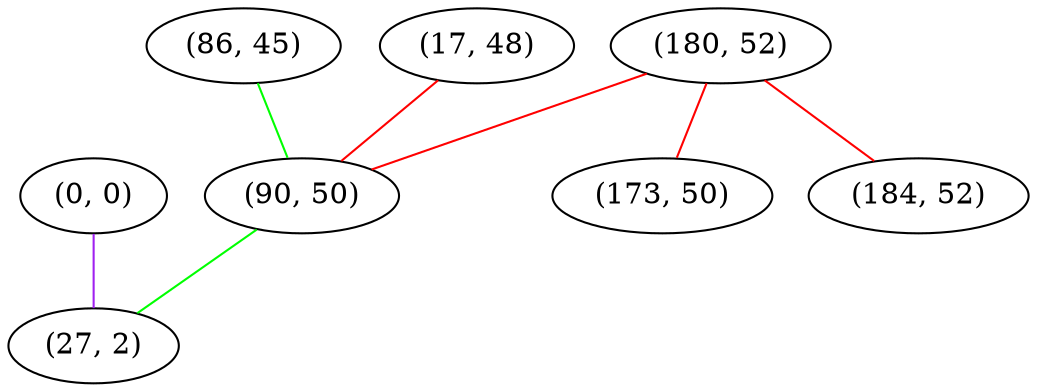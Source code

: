 graph "" {
"(0, 0)";
"(86, 45)";
"(180, 52)";
"(173, 50)";
"(17, 48)";
"(90, 50)";
"(27, 2)";
"(184, 52)";
"(0, 0)" -- "(27, 2)"  [color=purple, key=0, weight=4];
"(86, 45)" -- "(90, 50)"  [color=green, key=0, weight=2];
"(180, 52)" -- "(184, 52)"  [color=red, key=0, weight=1];
"(180, 52)" -- "(173, 50)"  [color=red, key=0, weight=1];
"(180, 52)" -- "(90, 50)"  [color=red, key=0, weight=1];
"(17, 48)" -- "(90, 50)"  [color=red, key=0, weight=1];
"(90, 50)" -- "(27, 2)"  [color=green, key=0, weight=2];
}
